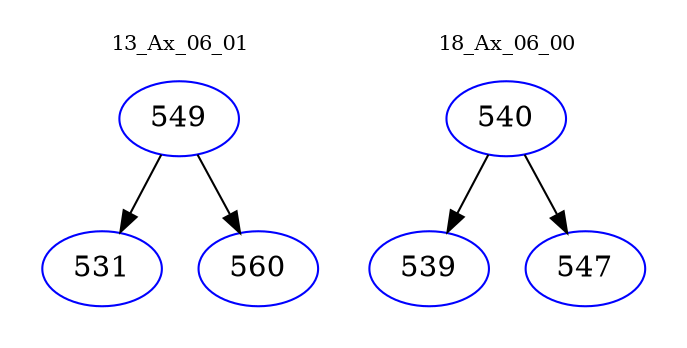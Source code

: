 digraph{
subgraph cluster_0 {
color = white
label = "13_Ax_06_01";
fontsize=10;
T0_549 [label="549", color="blue"]
T0_549 -> T0_531 [color="black"]
T0_531 [label="531", color="blue"]
T0_549 -> T0_560 [color="black"]
T0_560 [label="560", color="blue"]
}
subgraph cluster_1 {
color = white
label = "18_Ax_06_00";
fontsize=10;
T1_540 [label="540", color="blue"]
T1_540 -> T1_539 [color="black"]
T1_539 [label="539", color="blue"]
T1_540 -> T1_547 [color="black"]
T1_547 [label="547", color="blue"]
}
}

